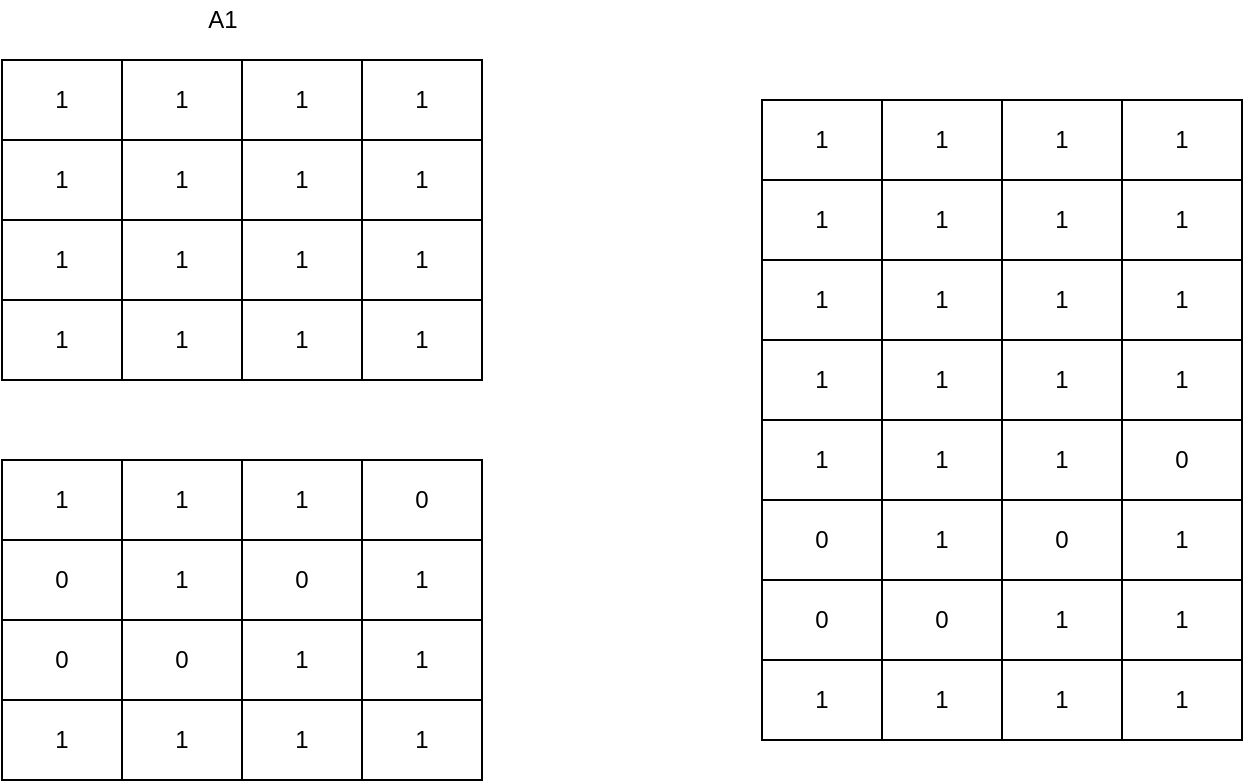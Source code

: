 <mxfile version="14.8.6" type="device"><diagram id="zTBaZT0roQ9PFJNaOijk" name="Page-1"><mxGraphModel dx="2462" dy="692" grid="1" gridSize="10" guides="1" tooltips="1" connect="1" arrows="1" fold="1" page="1" pageScale="1" pageWidth="1200" pageHeight="1920" math="0" shadow="0"><root><mxCell id="0"/><mxCell id="1" parent="0"/><mxCell id="DkwzXOJl8P8kolKAog_G-1" value="" style="shape=table;html=1;whiteSpace=wrap;startSize=0;container=1;collapsible=0;childLayout=tableLayout;" vertex="1" parent="1"><mxGeometry x="150" y="110" width="180" height="120" as="geometry"/></mxCell><mxCell id="DkwzXOJl8P8kolKAog_G-2" value="" style="shape=partialRectangle;html=1;whiteSpace=wrap;collapsible=0;dropTarget=0;pointerEvents=0;fillColor=none;top=0;left=0;bottom=0;right=0;points=[[0,0.5],[1,0.5]];portConstraint=eastwest;" vertex="1" parent="DkwzXOJl8P8kolKAog_G-1"><mxGeometry width="180" height="40" as="geometry"/></mxCell><mxCell id="DkwzXOJl8P8kolKAog_G-3" value="1" style="shape=partialRectangle;html=1;whiteSpace=wrap;connectable=0;fillColor=none;top=0;left=0;bottom=0;right=0;overflow=hidden;" vertex="1" parent="DkwzXOJl8P8kolKAog_G-2"><mxGeometry width="60" height="40" as="geometry"/></mxCell><mxCell id="DkwzXOJl8P8kolKAog_G-4" value="1" style="shape=partialRectangle;html=1;whiteSpace=wrap;connectable=0;fillColor=none;top=0;left=0;bottom=0;right=0;overflow=hidden;" vertex="1" parent="DkwzXOJl8P8kolKAog_G-2"><mxGeometry x="60" width="60" height="40" as="geometry"/></mxCell><mxCell id="DkwzXOJl8P8kolKAog_G-5" value="1" style="shape=partialRectangle;html=1;whiteSpace=wrap;connectable=0;fillColor=none;top=0;left=0;bottom=0;right=0;overflow=hidden;" vertex="1" parent="DkwzXOJl8P8kolKAog_G-2"><mxGeometry x="120" width="60" height="40" as="geometry"/></mxCell><mxCell id="DkwzXOJl8P8kolKAog_G-6" value="" style="shape=partialRectangle;html=1;whiteSpace=wrap;collapsible=0;dropTarget=0;pointerEvents=0;fillColor=none;top=0;left=0;bottom=0;right=0;points=[[0,0.5],[1,0.5]];portConstraint=eastwest;" vertex="1" parent="DkwzXOJl8P8kolKAog_G-1"><mxGeometry y="40" width="180" height="40" as="geometry"/></mxCell><mxCell id="DkwzXOJl8P8kolKAog_G-7" value="1" style="shape=partialRectangle;html=1;whiteSpace=wrap;connectable=0;fillColor=none;top=0;left=0;bottom=0;right=0;overflow=hidden;" vertex="1" parent="DkwzXOJl8P8kolKAog_G-6"><mxGeometry width="60" height="40" as="geometry"/></mxCell><mxCell id="DkwzXOJl8P8kolKAog_G-8" value="1" style="shape=partialRectangle;html=1;whiteSpace=wrap;connectable=0;fillColor=none;top=0;left=0;bottom=0;right=0;overflow=hidden;" vertex="1" parent="DkwzXOJl8P8kolKAog_G-6"><mxGeometry x="60" width="60" height="40" as="geometry"/></mxCell><mxCell id="DkwzXOJl8P8kolKAog_G-9" value="1" style="shape=partialRectangle;html=1;whiteSpace=wrap;connectable=0;fillColor=none;top=0;left=0;bottom=0;right=0;overflow=hidden;" vertex="1" parent="DkwzXOJl8P8kolKAog_G-6"><mxGeometry x="120" width="60" height="40" as="geometry"/></mxCell><mxCell id="DkwzXOJl8P8kolKAog_G-10" value="" style="shape=partialRectangle;html=1;whiteSpace=wrap;collapsible=0;dropTarget=0;pointerEvents=0;fillColor=none;top=0;left=0;bottom=0;right=0;points=[[0,0.5],[1,0.5]];portConstraint=eastwest;" vertex="1" parent="DkwzXOJl8P8kolKAog_G-1"><mxGeometry y="80" width="180" height="40" as="geometry"/></mxCell><mxCell id="DkwzXOJl8P8kolKAog_G-11" value="1" style="shape=partialRectangle;html=1;whiteSpace=wrap;connectable=0;fillColor=none;top=0;left=0;bottom=0;right=0;overflow=hidden;" vertex="1" parent="DkwzXOJl8P8kolKAog_G-10"><mxGeometry width="60" height="40" as="geometry"/></mxCell><mxCell id="DkwzXOJl8P8kolKAog_G-12" value="1" style="shape=partialRectangle;html=1;whiteSpace=wrap;connectable=0;fillColor=none;top=0;left=0;bottom=0;right=0;overflow=hidden;" vertex="1" parent="DkwzXOJl8P8kolKAog_G-10"><mxGeometry x="60" width="60" height="40" as="geometry"/></mxCell><mxCell id="DkwzXOJl8P8kolKAog_G-13" value="1" style="shape=partialRectangle;html=1;whiteSpace=wrap;connectable=0;fillColor=none;top=0;left=0;bottom=0;right=0;overflow=hidden;" vertex="1" parent="DkwzXOJl8P8kolKAog_G-10"><mxGeometry x="120" width="60" height="40" as="geometry"/></mxCell><mxCell id="DkwzXOJl8P8kolKAog_G-27" value="1" style="rounded=0;whiteSpace=wrap;html=1;" vertex="1" parent="1"><mxGeometry x="330" y="110" width="60" height="40" as="geometry"/></mxCell><mxCell id="DkwzXOJl8P8kolKAog_G-28" value="1" style="rounded=0;whiteSpace=wrap;html=1;" vertex="1" parent="1"><mxGeometry x="330" y="150" width="60" height="40" as="geometry"/></mxCell><mxCell id="DkwzXOJl8P8kolKAog_G-29" value="1" style="rounded=0;whiteSpace=wrap;html=1;" vertex="1" parent="1"><mxGeometry x="330" y="190" width="60" height="40" as="geometry"/></mxCell><mxCell id="DkwzXOJl8P8kolKAog_G-30" value="1" style="rounded=0;whiteSpace=wrap;html=1;" vertex="1" parent="1"><mxGeometry x="150" y="230" width="60" height="40" as="geometry"/></mxCell><mxCell id="DkwzXOJl8P8kolKAog_G-31" value="1" style="rounded=0;whiteSpace=wrap;html=1;" vertex="1" parent="1"><mxGeometry x="210" y="230" width="60" height="40" as="geometry"/></mxCell><mxCell id="DkwzXOJl8P8kolKAog_G-32" value="1" style="rounded=0;whiteSpace=wrap;html=1;" vertex="1" parent="1"><mxGeometry x="270" y="230" width="60" height="40" as="geometry"/></mxCell><mxCell id="DkwzXOJl8P8kolKAog_G-33" value="1" style="rounded=0;whiteSpace=wrap;html=1;" vertex="1" parent="1"><mxGeometry x="330" y="230" width="60" height="40" as="geometry"/></mxCell><mxCell id="DkwzXOJl8P8kolKAog_G-34" value="1" style="rounded=0;whiteSpace=wrap;html=1;" vertex="1" parent="1"><mxGeometry x="150" y="270" width="60" height="40" as="geometry"/></mxCell><mxCell id="DkwzXOJl8P8kolKAog_G-35" value="1" style="rounded=0;whiteSpace=wrap;html=1;" vertex="1" parent="1"><mxGeometry x="210" y="270" width="60" height="40" as="geometry"/></mxCell><mxCell id="DkwzXOJl8P8kolKAog_G-36" value="1" style="rounded=0;whiteSpace=wrap;html=1;" vertex="1" parent="1"><mxGeometry x="270" y="270" width="60" height="40" as="geometry"/></mxCell><mxCell id="DkwzXOJl8P8kolKAog_G-37" value="0" style="rounded=0;whiteSpace=wrap;html=1;" vertex="1" parent="1"><mxGeometry x="330" y="270" width="60" height="40" as="geometry"/></mxCell><mxCell id="DkwzXOJl8P8kolKAog_G-38" value="0" style="rounded=0;whiteSpace=wrap;html=1;" vertex="1" parent="1"><mxGeometry x="150" y="310" width="60" height="40" as="geometry"/></mxCell><mxCell id="DkwzXOJl8P8kolKAog_G-39" value="1" style="rounded=0;whiteSpace=wrap;html=1;" vertex="1" parent="1"><mxGeometry x="210" y="310" width="60" height="40" as="geometry"/></mxCell><mxCell id="DkwzXOJl8P8kolKAog_G-40" value="0" style="rounded=0;whiteSpace=wrap;html=1;" vertex="1" parent="1"><mxGeometry x="270" y="310" width="60" height="40" as="geometry"/></mxCell><mxCell id="DkwzXOJl8P8kolKAog_G-41" value="1" style="rounded=0;whiteSpace=wrap;html=1;" vertex="1" parent="1"><mxGeometry x="330" y="310" width="60" height="40" as="geometry"/></mxCell><mxCell id="DkwzXOJl8P8kolKAog_G-42" value="0" style="rounded=0;whiteSpace=wrap;html=1;" vertex="1" parent="1"><mxGeometry x="150" y="350" width="60" height="40" as="geometry"/></mxCell><mxCell id="DkwzXOJl8P8kolKAog_G-43" value="0" style="rounded=0;whiteSpace=wrap;html=1;" vertex="1" parent="1"><mxGeometry x="210" y="350" width="60" height="40" as="geometry"/></mxCell><mxCell id="DkwzXOJl8P8kolKAog_G-44" value="1" style="rounded=0;whiteSpace=wrap;html=1;" vertex="1" parent="1"><mxGeometry x="270" y="350" width="60" height="40" as="geometry"/></mxCell><mxCell id="DkwzXOJl8P8kolKAog_G-45" value="1" style="rounded=0;whiteSpace=wrap;html=1;" vertex="1" parent="1"><mxGeometry x="330" y="350" width="60" height="40" as="geometry"/></mxCell><mxCell id="DkwzXOJl8P8kolKAog_G-46" value="1" style="rounded=0;whiteSpace=wrap;html=1;" vertex="1" parent="1"><mxGeometry x="150" y="390" width="60" height="40" as="geometry"/></mxCell><mxCell id="DkwzXOJl8P8kolKAog_G-47" value="1" style="rounded=0;whiteSpace=wrap;html=1;" vertex="1" parent="1"><mxGeometry x="210" y="390" width="60" height="40" as="geometry"/></mxCell><mxCell id="DkwzXOJl8P8kolKAog_G-48" value="1" style="rounded=0;whiteSpace=wrap;html=1;" vertex="1" parent="1"><mxGeometry x="270" y="390" width="60" height="40" as="geometry"/></mxCell><mxCell id="DkwzXOJl8P8kolKAog_G-49" value="1" style="rounded=0;whiteSpace=wrap;html=1;" vertex="1" parent="1"><mxGeometry x="330" y="390" width="60" height="40" as="geometry"/></mxCell><mxCell id="DkwzXOJl8P8kolKAog_G-50" value="" style="shape=table;html=1;whiteSpace=wrap;startSize=0;container=1;collapsible=0;childLayout=tableLayout;" vertex="1" parent="1"><mxGeometry x="-230" y="90" width="180" height="120" as="geometry"/></mxCell><mxCell id="DkwzXOJl8P8kolKAog_G-51" value="" style="shape=partialRectangle;html=1;whiteSpace=wrap;collapsible=0;dropTarget=0;pointerEvents=0;fillColor=none;top=0;left=0;bottom=0;right=0;points=[[0,0.5],[1,0.5]];portConstraint=eastwest;" vertex="1" parent="DkwzXOJl8P8kolKAog_G-50"><mxGeometry width="180" height="40" as="geometry"/></mxCell><mxCell id="DkwzXOJl8P8kolKAog_G-52" value="1" style="shape=partialRectangle;html=1;whiteSpace=wrap;connectable=0;fillColor=none;top=0;left=0;bottom=0;right=0;overflow=hidden;" vertex="1" parent="DkwzXOJl8P8kolKAog_G-51"><mxGeometry width="60" height="40" as="geometry"/></mxCell><mxCell id="DkwzXOJl8P8kolKAog_G-53" value="1" style="shape=partialRectangle;html=1;whiteSpace=wrap;connectable=0;fillColor=none;top=0;left=0;bottom=0;right=0;overflow=hidden;" vertex="1" parent="DkwzXOJl8P8kolKAog_G-51"><mxGeometry x="60" width="60" height="40" as="geometry"/></mxCell><mxCell id="DkwzXOJl8P8kolKAog_G-54" value="1" style="shape=partialRectangle;html=1;whiteSpace=wrap;connectable=0;fillColor=none;top=0;left=0;bottom=0;right=0;overflow=hidden;" vertex="1" parent="DkwzXOJl8P8kolKAog_G-51"><mxGeometry x="120" width="60" height="40" as="geometry"/></mxCell><mxCell id="DkwzXOJl8P8kolKAog_G-55" value="" style="shape=partialRectangle;html=1;whiteSpace=wrap;collapsible=0;dropTarget=0;pointerEvents=0;fillColor=none;top=0;left=0;bottom=0;right=0;points=[[0,0.5],[1,0.5]];portConstraint=eastwest;" vertex="1" parent="DkwzXOJl8P8kolKAog_G-50"><mxGeometry y="40" width="180" height="40" as="geometry"/></mxCell><mxCell id="DkwzXOJl8P8kolKAog_G-56" value="1" style="shape=partialRectangle;html=1;whiteSpace=wrap;connectable=0;fillColor=none;top=0;left=0;bottom=0;right=0;overflow=hidden;" vertex="1" parent="DkwzXOJl8P8kolKAog_G-55"><mxGeometry width="60" height="40" as="geometry"/></mxCell><mxCell id="DkwzXOJl8P8kolKAog_G-57" value="1" style="shape=partialRectangle;html=1;whiteSpace=wrap;connectable=0;fillColor=none;top=0;left=0;bottom=0;right=0;overflow=hidden;" vertex="1" parent="DkwzXOJl8P8kolKAog_G-55"><mxGeometry x="60" width="60" height="40" as="geometry"/></mxCell><mxCell id="DkwzXOJl8P8kolKAog_G-58" value="1" style="shape=partialRectangle;html=1;whiteSpace=wrap;connectable=0;fillColor=none;top=0;left=0;bottom=0;right=0;overflow=hidden;" vertex="1" parent="DkwzXOJl8P8kolKAog_G-55"><mxGeometry x="120" width="60" height="40" as="geometry"/></mxCell><mxCell id="DkwzXOJl8P8kolKAog_G-59" value="" style="shape=partialRectangle;html=1;whiteSpace=wrap;collapsible=0;dropTarget=0;pointerEvents=0;fillColor=none;top=0;left=0;bottom=0;right=0;points=[[0,0.5],[1,0.5]];portConstraint=eastwest;" vertex="1" parent="DkwzXOJl8P8kolKAog_G-50"><mxGeometry y="80" width="180" height="40" as="geometry"/></mxCell><mxCell id="DkwzXOJl8P8kolKAog_G-60" value="1" style="shape=partialRectangle;html=1;whiteSpace=wrap;connectable=0;fillColor=none;top=0;left=0;bottom=0;right=0;overflow=hidden;" vertex="1" parent="DkwzXOJl8P8kolKAog_G-59"><mxGeometry width="60" height="40" as="geometry"/></mxCell><mxCell id="DkwzXOJl8P8kolKAog_G-61" value="1" style="shape=partialRectangle;html=1;whiteSpace=wrap;connectable=0;fillColor=none;top=0;left=0;bottom=0;right=0;overflow=hidden;" vertex="1" parent="DkwzXOJl8P8kolKAog_G-59"><mxGeometry x="60" width="60" height="40" as="geometry"/></mxCell><mxCell id="DkwzXOJl8P8kolKAog_G-62" value="1" style="shape=partialRectangle;html=1;whiteSpace=wrap;connectable=0;fillColor=none;top=0;left=0;bottom=0;right=0;overflow=hidden;" vertex="1" parent="DkwzXOJl8P8kolKAog_G-59"><mxGeometry x="120" width="60" height="40" as="geometry"/></mxCell><mxCell id="DkwzXOJl8P8kolKAog_G-63" value="1" style="rounded=0;whiteSpace=wrap;html=1;" vertex="1" parent="1"><mxGeometry x="-50" y="90" width="60" height="40" as="geometry"/></mxCell><mxCell id="DkwzXOJl8P8kolKAog_G-64" value="1" style="rounded=0;whiteSpace=wrap;html=1;" vertex="1" parent="1"><mxGeometry x="-50" y="130" width="60" height="40" as="geometry"/></mxCell><mxCell id="DkwzXOJl8P8kolKAog_G-65" value="1" style="rounded=0;whiteSpace=wrap;html=1;" vertex="1" parent="1"><mxGeometry x="-50" y="170" width="60" height="40" as="geometry"/></mxCell><mxCell id="DkwzXOJl8P8kolKAog_G-66" value="1" style="rounded=0;whiteSpace=wrap;html=1;" vertex="1" parent="1"><mxGeometry x="-230" y="210" width="60" height="40" as="geometry"/></mxCell><mxCell id="DkwzXOJl8P8kolKAog_G-67" value="1" style="rounded=0;whiteSpace=wrap;html=1;" vertex="1" parent="1"><mxGeometry x="-170" y="210" width="60" height="40" as="geometry"/></mxCell><mxCell id="DkwzXOJl8P8kolKAog_G-68" value="1" style="rounded=0;whiteSpace=wrap;html=1;" vertex="1" parent="1"><mxGeometry x="-110" y="210" width="60" height="40" as="geometry"/></mxCell><mxCell id="DkwzXOJl8P8kolKAog_G-69" value="1" style="rounded=0;whiteSpace=wrap;html=1;" vertex="1" parent="1"><mxGeometry x="-50" y="210" width="60" height="40" as="geometry"/></mxCell><mxCell id="DkwzXOJl8P8kolKAog_G-70" value="1" style="rounded=0;whiteSpace=wrap;html=1;" vertex="1" parent="1"><mxGeometry x="-230" y="290" width="60" height="40" as="geometry"/></mxCell><mxCell id="DkwzXOJl8P8kolKAog_G-71" value="1" style="rounded=0;whiteSpace=wrap;html=1;" vertex="1" parent="1"><mxGeometry x="-170" y="290" width="60" height="40" as="geometry"/></mxCell><mxCell id="DkwzXOJl8P8kolKAog_G-72" value="1" style="rounded=0;whiteSpace=wrap;html=1;" vertex="1" parent="1"><mxGeometry x="-110" y="290" width="60" height="40" as="geometry"/></mxCell><mxCell id="DkwzXOJl8P8kolKAog_G-73" value="0" style="rounded=0;whiteSpace=wrap;html=1;" vertex="1" parent="1"><mxGeometry x="-50" y="290" width="60" height="40" as="geometry"/></mxCell><mxCell id="DkwzXOJl8P8kolKAog_G-74" value="0" style="rounded=0;whiteSpace=wrap;html=1;" vertex="1" parent="1"><mxGeometry x="-230" y="330" width="60" height="40" as="geometry"/></mxCell><mxCell id="DkwzXOJl8P8kolKAog_G-75" value="1" style="rounded=0;whiteSpace=wrap;html=1;" vertex="1" parent="1"><mxGeometry x="-170" y="330" width="60" height="40" as="geometry"/></mxCell><mxCell id="DkwzXOJl8P8kolKAog_G-76" value="0" style="rounded=0;whiteSpace=wrap;html=1;" vertex="1" parent="1"><mxGeometry x="-110" y="330" width="60" height="40" as="geometry"/></mxCell><mxCell id="DkwzXOJl8P8kolKAog_G-77" value="1" style="rounded=0;whiteSpace=wrap;html=1;" vertex="1" parent="1"><mxGeometry x="-50" y="330" width="60" height="40" as="geometry"/></mxCell><mxCell id="DkwzXOJl8P8kolKAog_G-78" value="0" style="rounded=0;whiteSpace=wrap;html=1;" vertex="1" parent="1"><mxGeometry x="-230" y="370" width="60" height="40" as="geometry"/></mxCell><mxCell id="DkwzXOJl8P8kolKAog_G-79" value="0" style="rounded=0;whiteSpace=wrap;html=1;" vertex="1" parent="1"><mxGeometry x="-170" y="370" width="60" height="40" as="geometry"/></mxCell><mxCell id="DkwzXOJl8P8kolKAog_G-80" value="1" style="rounded=0;whiteSpace=wrap;html=1;" vertex="1" parent="1"><mxGeometry x="-110" y="370" width="60" height="40" as="geometry"/></mxCell><mxCell id="DkwzXOJl8P8kolKAog_G-81" value="1" style="rounded=0;whiteSpace=wrap;html=1;" vertex="1" parent="1"><mxGeometry x="-50" y="370" width="60" height="40" as="geometry"/></mxCell><mxCell id="DkwzXOJl8P8kolKAog_G-82" value="1" style="rounded=0;whiteSpace=wrap;html=1;" vertex="1" parent="1"><mxGeometry x="-230" y="410" width="60" height="40" as="geometry"/></mxCell><mxCell id="DkwzXOJl8P8kolKAog_G-83" value="1" style="rounded=0;whiteSpace=wrap;html=1;" vertex="1" parent="1"><mxGeometry x="-170" y="410" width="60" height="40" as="geometry"/></mxCell><mxCell id="DkwzXOJl8P8kolKAog_G-84" value="1" style="rounded=0;whiteSpace=wrap;html=1;" vertex="1" parent="1"><mxGeometry x="-110" y="410" width="60" height="40" as="geometry"/></mxCell><mxCell id="DkwzXOJl8P8kolKAog_G-85" value="1" style="rounded=0;whiteSpace=wrap;html=1;" vertex="1" parent="1"><mxGeometry x="-50" y="410" width="60" height="40" as="geometry"/></mxCell><mxCell id="DkwzXOJl8P8kolKAog_G-86" value="A1" style="text;html=1;align=center;verticalAlign=middle;resizable=0;points=[];autosize=1;strokeColor=none;" vertex="1" parent="1"><mxGeometry x="-135" y="60" width="30" height="20" as="geometry"/></mxCell></root></mxGraphModel></diagram></mxfile>